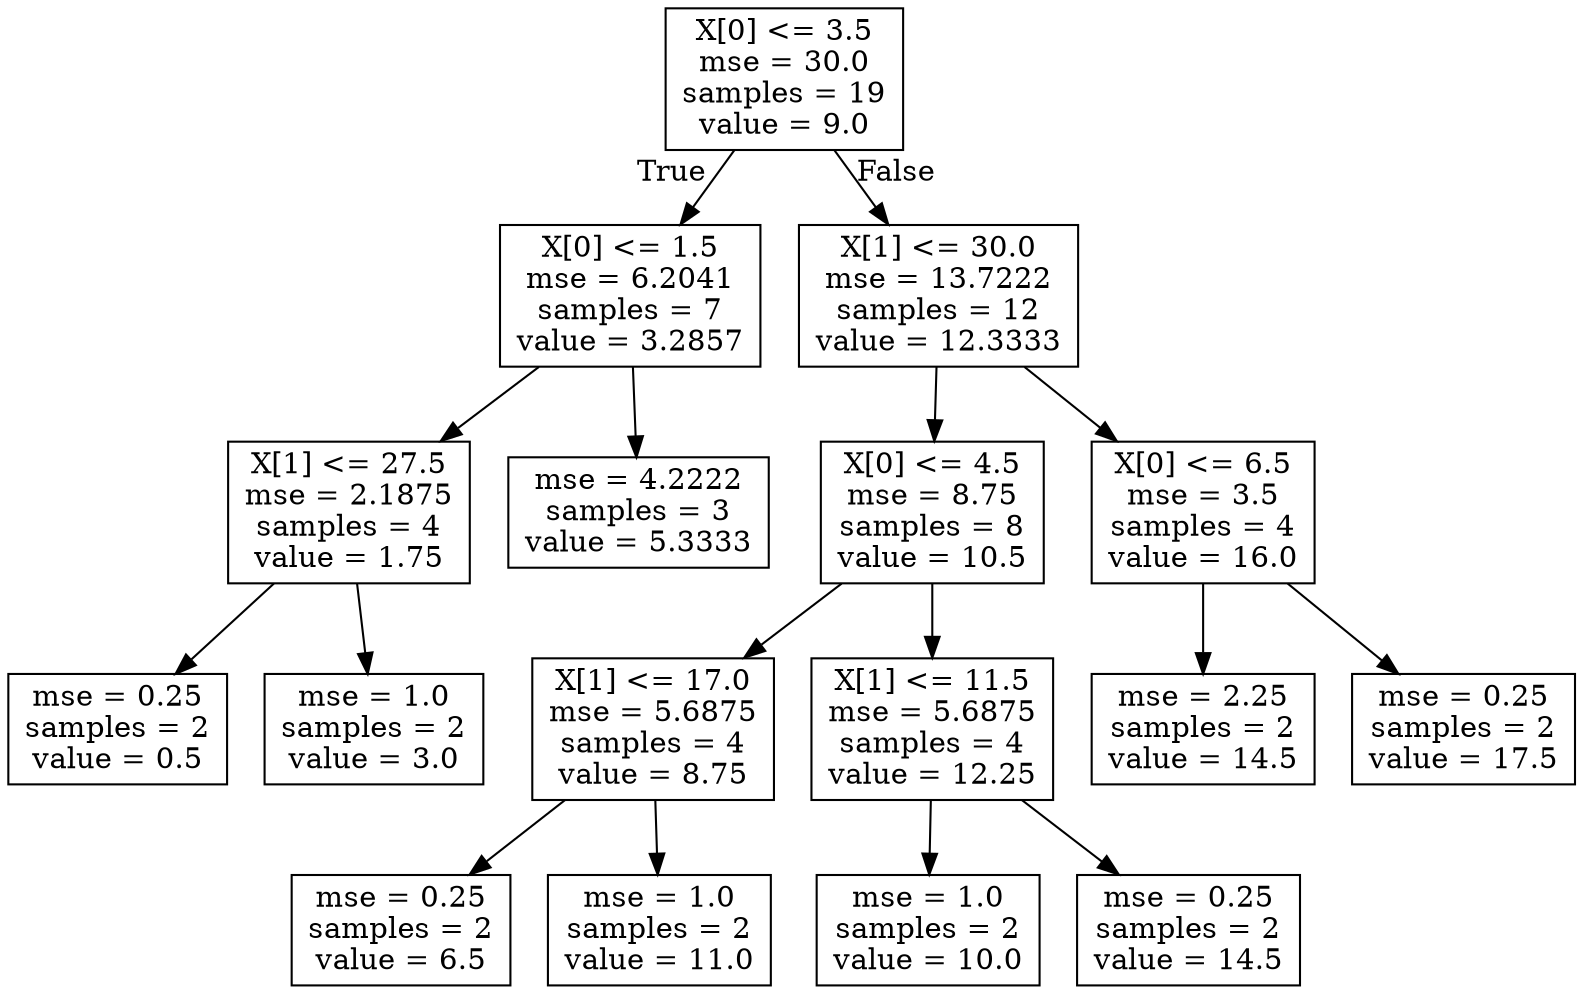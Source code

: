 digraph Tree {
node [shape=box] ;
0 [label="X[0] <= 3.5\nmse = 30.0\nsamples = 19\nvalue = 9.0"] ;
1 [label="X[0] <= 1.5\nmse = 6.2041\nsamples = 7\nvalue = 3.2857"] ;
0 -> 1 [labeldistance=2.5, labelangle=45, headlabel="True"] ;
2 [label="X[1] <= 27.5\nmse = 2.1875\nsamples = 4\nvalue = 1.75"] ;
1 -> 2 ;
3 [label="mse = 0.25\nsamples = 2\nvalue = 0.5"] ;
2 -> 3 ;
4 [label="mse = 1.0\nsamples = 2\nvalue = 3.0"] ;
2 -> 4 ;
5 [label="mse = 4.2222\nsamples = 3\nvalue = 5.3333"] ;
1 -> 5 ;
6 [label="X[1] <= 30.0\nmse = 13.7222\nsamples = 12\nvalue = 12.3333"] ;
0 -> 6 [labeldistance=2.5, labelangle=-45, headlabel="False"] ;
7 [label="X[0] <= 4.5\nmse = 8.75\nsamples = 8\nvalue = 10.5"] ;
6 -> 7 ;
8 [label="X[1] <= 17.0\nmse = 5.6875\nsamples = 4\nvalue = 8.75"] ;
7 -> 8 ;
9 [label="mse = 0.25\nsamples = 2\nvalue = 6.5"] ;
8 -> 9 ;
10 [label="mse = 1.0\nsamples = 2\nvalue = 11.0"] ;
8 -> 10 ;
11 [label="X[1] <= 11.5\nmse = 5.6875\nsamples = 4\nvalue = 12.25"] ;
7 -> 11 ;
12 [label="mse = 1.0\nsamples = 2\nvalue = 10.0"] ;
11 -> 12 ;
13 [label="mse = 0.25\nsamples = 2\nvalue = 14.5"] ;
11 -> 13 ;
14 [label="X[0] <= 6.5\nmse = 3.5\nsamples = 4\nvalue = 16.0"] ;
6 -> 14 ;
15 [label="mse = 2.25\nsamples = 2\nvalue = 14.5"] ;
14 -> 15 ;
16 [label="mse = 0.25\nsamples = 2\nvalue = 17.5"] ;
14 -> 16 ;
}